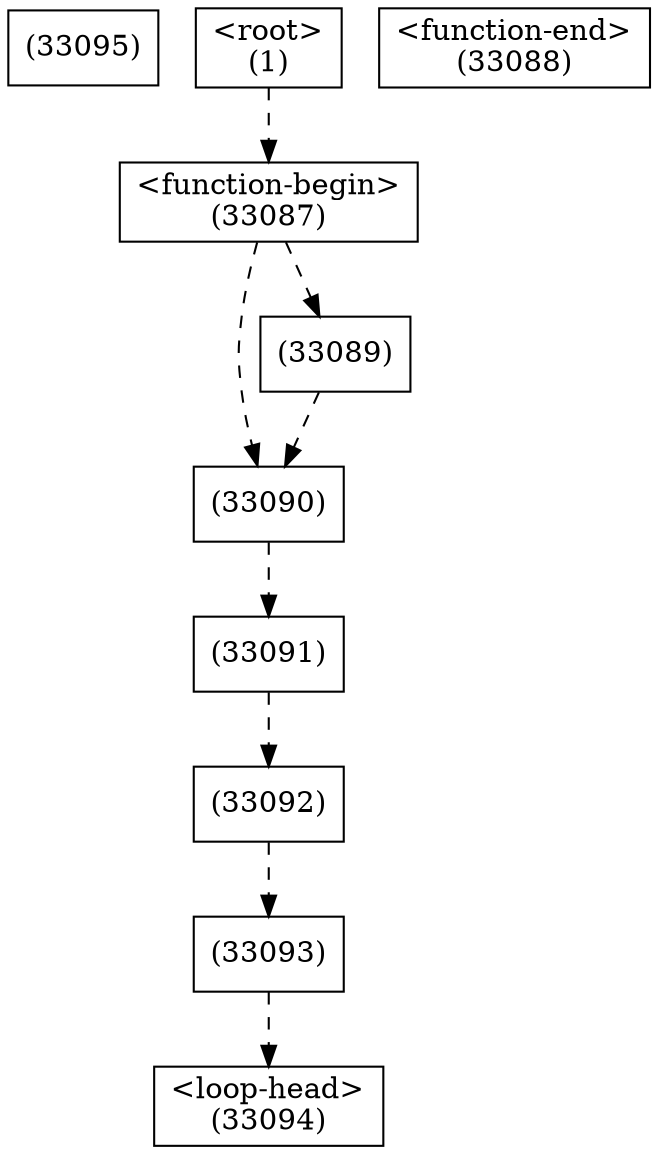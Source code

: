 digraph graphname {
n33095 [shape=box,label="(33095)"];
n33094 [shape=box,label="<loop-head>
(33094)"];
n33093 -> n33094[style="dashed"];
n33093 [shape=box,label="(33093)"];
n33092 -> n33093[style="dashed"];
n33092 [shape=box,label="(33092)"];
n33091 -> n33092[style="dashed"];
n33091 [shape=box,label="(33091)"];
n33090 -> n33091[style="dashed"];
n33090 [shape=box,label="(33090)"];
n33089 -> n33090[style="dashed"];
n33087 -> n33090[style="dashed"];
n33089 [shape=box,label="(33089)"];
n33087 -> n33089[style="dashed"];
n33088 [shape=box,label="<function-end>
(33088)"];
n33087 [shape=box,label="<function-begin>
(33087)"];
n1 -> n33087[style="dashed"];
n1 [shape=box,label="<root>
(1)"];
}
